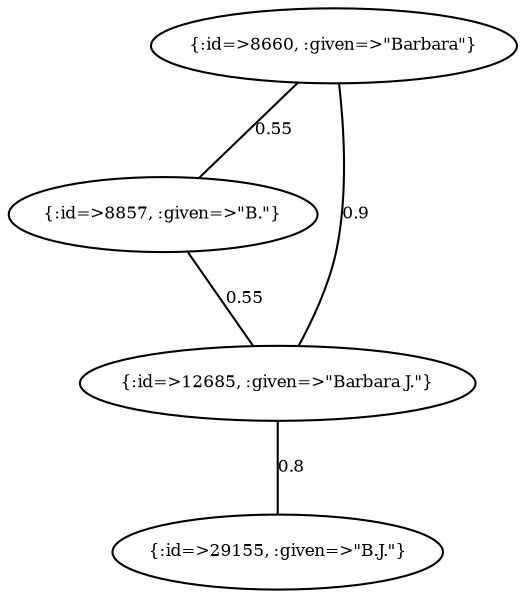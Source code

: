 graph Collector__WeightedGraph {
    "{:id=>8660, :given=>\"Barbara\"}" [
        fontsize = 8,
        label = "{:id=>8660, :given=>\"Barbara\"}"
    ]

    "{:id=>8857, :given=>\"B.\"}" [
        fontsize = 8,
        label = "{:id=>8857, :given=>\"B.\"}"
    ]

    "{:id=>12685, :given=>\"Barbara J.\"}" [
        fontsize = 8,
        label = "{:id=>12685, :given=>\"Barbara J.\"}"
    ]

    "{:id=>29155, :given=>\"B.J.\"}" [
        fontsize = 8,
        label = "{:id=>29155, :given=>\"B.J.\"}"
    ]

    "{:id=>8660, :given=>\"Barbara\"}" -- "{:id=>8857, :given=>\"B.\"}" [
        fontsize = 8,
        label = 0.55
    ]

    "{:id=>8660, :given=>\"Barbara\"}" -- "{:id=>12685, :given=>\"Barbara J.\"}" [
        fontsize = 8,
        label = 0.9
    ]

    "{:id=>8857, :given=>\"B.\"}" -- "{:id=>12685, :given=>\"Barbara J.\"}" [
        fontsize = 8,
        label = 0.55
    ]

    "{:id=>12685, :given=>\"Barbara J.\"}" -- "{:id=>29155, :given=>\"B.J.\"}" [
        fontsize = 8,
        label = 0.8
    ]
}
